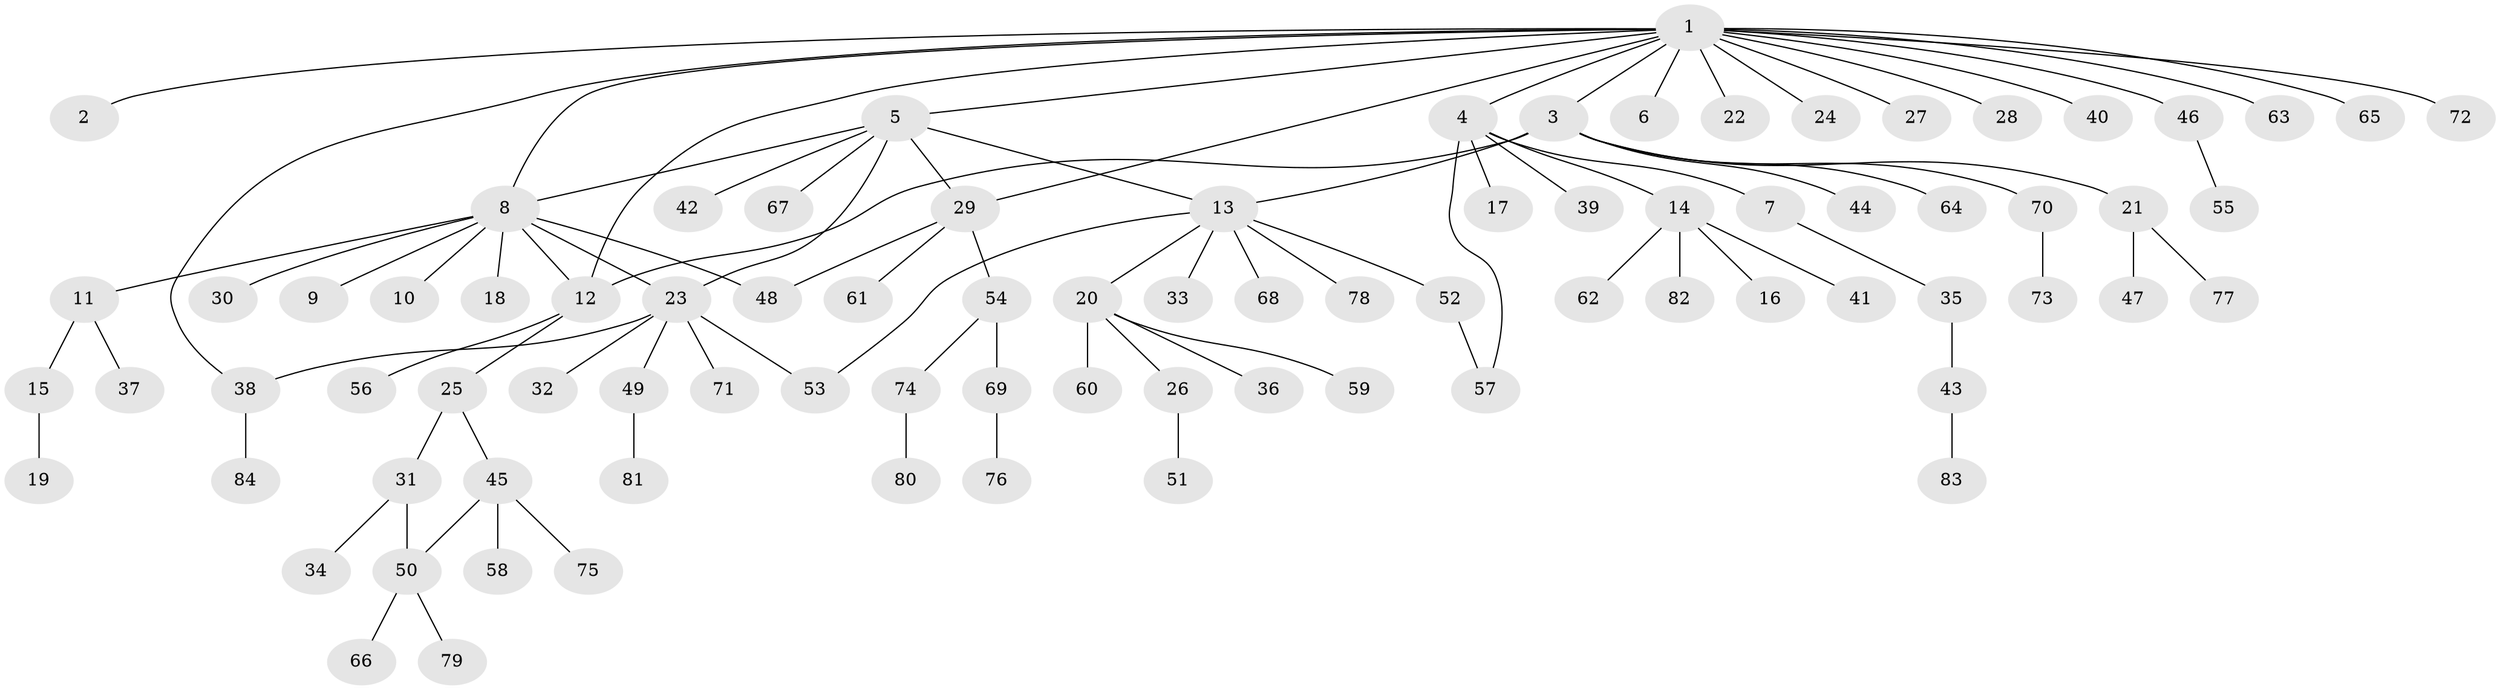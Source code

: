 // coarse degree distribution, {1: 0.5952380952380952, 16: 0.023809523809523808, 8: 0.023809523809523808, 4: 0.07142857142857142, 5: 0.09523809523809523, 2: 0.09523809523809523, 3: 0.07142857142857142, 6: 0.023809523809523808}
// Generated by graph-tools (version 1.1) at 2025/36/03/04/25 23:36:56]
// undirected, 84 vertices, 94 edges
graph export_dot {
  node [color=gray90,style=filled];
  1;
  2;
  3;
  4;
  5;
  6;
  7;
  8;
  9;
  10;
  11;
  12;
  13;
  14;
  15;
  16;
  17;
  18;
  19;
  20;
  21;
  22;
  23;
  24;
  25;
  26;
  27;
  28;
  29;
  30;
  31;
  32;
  33;
  34;
  35;
  36;
  37;
  38;
  39;
  40;
  41;
  42;
  43;
  44;
  45;
  46;
  47;
  48;
  49;
  50;
  51;
  52;
  53;
  54;
  55;
  56;
  57;
  58;
  59;
  60;
  61;
  62;
  63;
  64;
  65;
  66;
  67;
  68;
  69;
  70;
  71;
  72;
  73;
  74;
  75;
  76;
  77;
  78;
  79;
  80;
  81;
  82;
  83;
  84;
  1 -- 2;
  1 -- 3;
  1 -- 4;
  1 -- 5;
  1 -- 6;
  1 -- 8;
  1 -- 12;
  1 -- 22;
  1 -- 24;
  1 -- 27;
  1 -- 28;
  1 -- 29;
  1 -- 38;
  1 -- 40;
  1 -- 46;
  1 -- 63;
  1 -- 65;
  1 -- 72;
  3 -- 12;
  3 -- 13;
  3 -- 21;
  3 -- 44;
  3 -- 64;
  3 -- 70;
  4 -- 7;
  4 -- 14;
  4 -- 17;
  4 -- 39;
  4 -- 57;
  5 -- 8;
  5 -- 13;
  5 -- 23;
  5 -- 29;
  5 -- 42;
  5 -- 67;
  7 -- 35;
  8 -- 9;
  8 -- 10;
  8 -- 11;
  8 -- 12;
  8 -- 18;
  8 -- 23;
  8 -- 30;
  8 -- 48;
  11 -- 15;
  11 -- 37;
  12 -- 25;
  12 -- 56;
  13 -- 20;
  13 -- 33;
  13 -- 52;
  13 -- 53;
  13 -- 68;
  13 -- 78;
  14 -- 16;
  14 -- 41;
  14 -- 62;
  14 -- 82;
  15 -- 19;
  20 -- 26;
  20 -- 36;
  20 -- 59;
  20 -- 60;
  21 -- 47;
  21 -- 77;
  23 -- 32;
  23 -- 38;
  23 -- 49;
  23 -- 53;
  23 -- 71;
  25 -- 31;
  25 -- 45;
  26 -- 51;
  29 -- 48;
  29 -- 54;
  29 -- 61;
  31 -- 34;
  31 -- 50;
  35 -- 43;
  38 -- 84;
  43 -- 83;
  45 -- 50;
  45 -- 58;
  45 -- 75;
  46 -- 55;
  49 -- 81;
  50 -- 66;
  50 -- 79;
  52 -- 57;
  54 -- 69;
  54 -- 74;
  69 -- 76;
  70 -- 73;
  74 -- 80;
}
